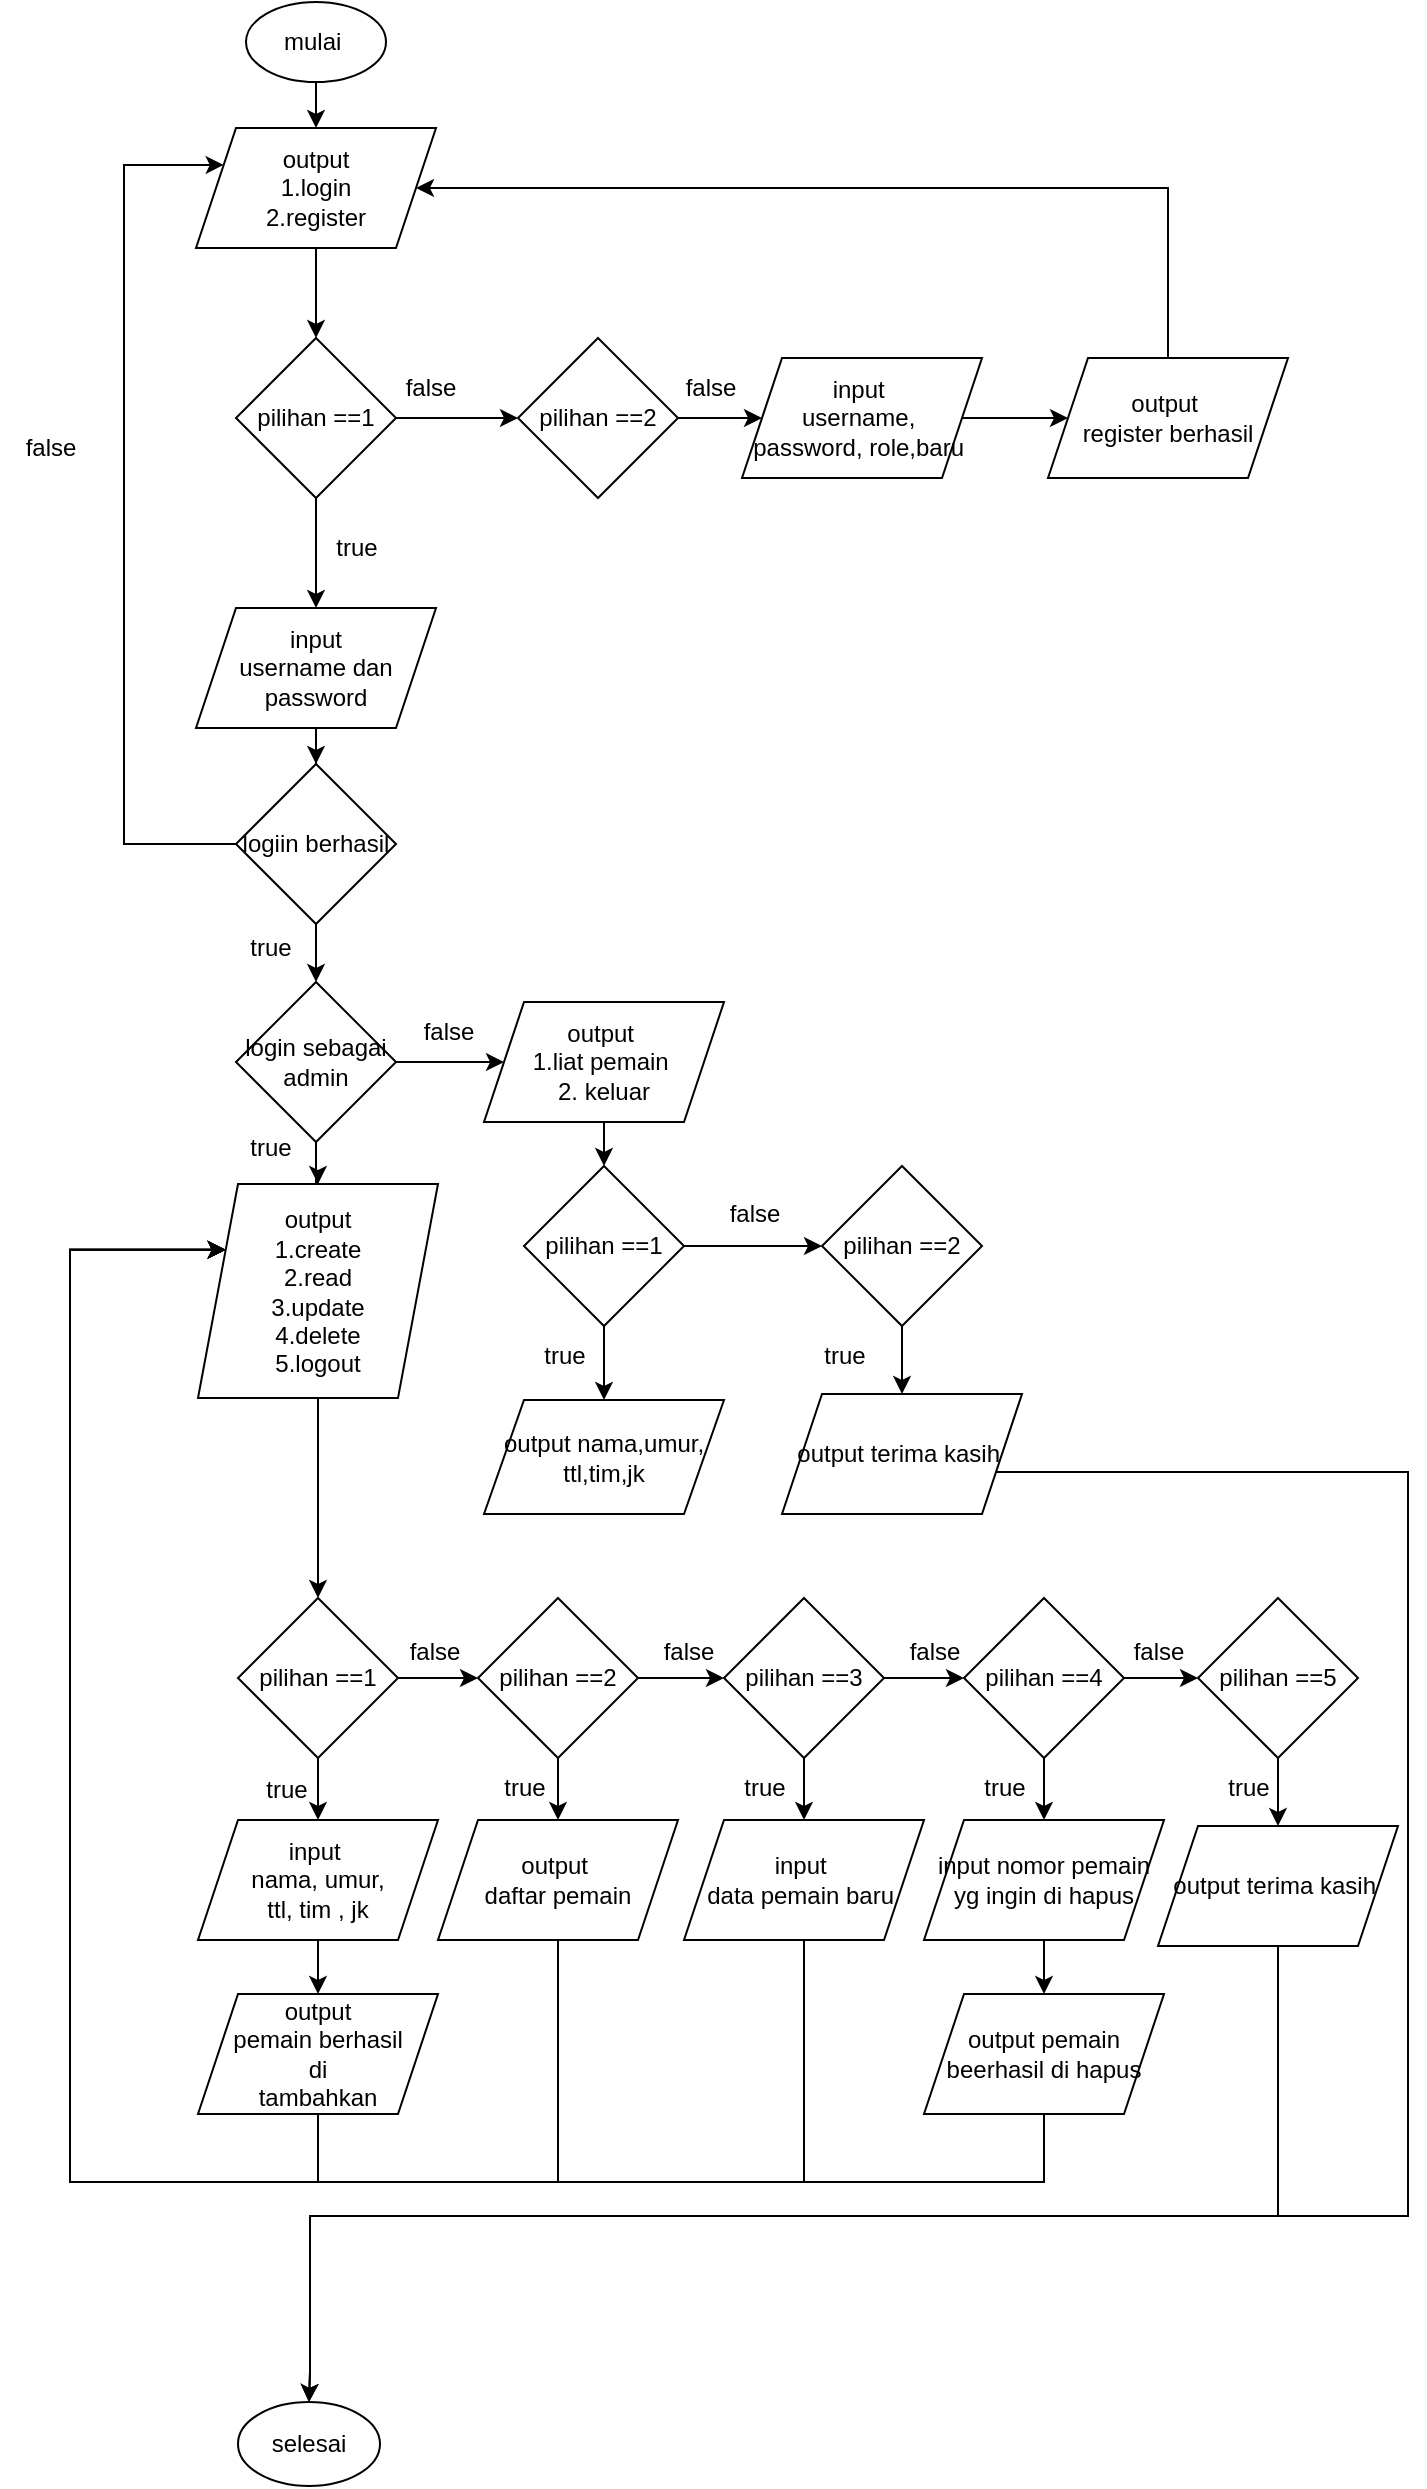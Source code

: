 <mxfile version="28.1.2">
  <diagram name="Page-1" id="1lkYnMquowkklSY6VM0o">
    <mxGraphModel dx="772" dy="501" grid="1" gridSize="10" guides="1" tooltips="1" connect="1" arrows="1" fold="1" page="1" pageScale="1" pageWidth="850" pageHeight="1100" math="0" shadow="0">
      <root>
        <mxCell id="0" />
        <mxCell id="1" parent="0" />
        <mxCell id="5ePUwFxq1oJSTYZyllmq-65" value="" style="edgeStyle=orthogonalEdgeStyle;rounded=0;orthogonalLoop=1;jettySize=auto;html=1;" edge="1" parent="1" source="5ePUwFxq1oJSTYZyllmq-66" target="5ePUwFxq1oJSTYZyllmq-80">
          <mxGeometry relative="1" as="geometry" />
        </mxCell>
        <mxCell id="5ePUwFxq1oJSTYZyllmq-66" value="mulai&amp;nbsp;" style="ellipse;whiteSpace=wrap;html=1;" vertex="1" parent="1">
          <mxGeometry x="408" y="50" width="70" height="40" as="geometry" />
        </mxCell>
        <mxCell id="5ePUwFxq1oJSTYZyllmq-67" value="" style="edgeStyle=orthogonalEdgeStyle;rounded=0;orthogonalLoop=1;jettySize=auto;html=1;" edge="1" parent="1" source="5ePUwFxq1oJSTYZyllmq-69" target="5ePUwFxq1oJSTYZyllmq-71">
          <mxGeometry relative="1" as="geometry" />
        </mxCell>
        <mxCell id="5ePUwFxq1oJSTYZyllmq-68" value="" style="edgeStyle=orthogonalEdgeStyle;rounded=0;orthogonalLoop=1;jettySize=auto;html=1;" edge="1" parent="1" source="5ePUwFxq1oJSTYZyllmq-69" target="5ePUwFxq1oJSTYZyllmq-73">
          <mxGeometry relative="1" as="geometry">
            <Array as="points">
              <mxPoint x="443" y="317" />
              <mxPoint x="443" y="317" />
            </Array>
          </mxGeometry>
        </mxCell>
        <mxCell id="5ePUwFxq1oJSTYZyllmq-69" value="pilihan ==1" style="rhombus;whiteSpace=wrap;html=1;" vertex="1" parent="1">
          <mxGeometry x="403" y="218" width="80" height="80" as="geometry" />
        </mxCell>
        <mxCell id="5ePUwFxq1oJSTYZyllmq-70" value="" style="edgeStyle=orthogonalEdgeStyle;rounded=0;orthogonalLoop=1;jettySize=auto;html=1;" edge="1" parent="1" source="5ePUwFxq1oJSTYZyllmq-71" target="5ePUwFxq1oJSTYZyllmq-75">
          <mxGeometry relative="1" as="geometry" />
        </mxCell>
        <mxCell id="5ePUwFxq1oJSTYZyllmq-71" value="pilihan ==2" style="rhombus;whiteSpace=wrap;html=1;" vertex="1" parent="1">
          <mxGeometry x="544" y="218" width="80" height="80" as="geometry" />
        </mxCell>
        <mxCell id="5ePUwFxq1oJSTYZyllmq-72" value="" style="edgeStyle=orthogonalEdgeStyle;rounded=0;orthogonalLoop=1;jettySize=auto;html=1;" edge="1" parent="1" source="5ePUwFxq1oJSTYZyllmq-73" target="5ePUwFxq1oJSTYZyllmq-78">
          <mxGeometry relative="1" as="geometry" />
        </mxCell>
        <mxCell id="5ePUwFxq1oJSTYZyllmq-73" value="input&lt;div&gt;&amp;nbsp;username dan&amp;nbsp;&lt;/div&gt;&lt;div&gt;password&lt;/div&gt;" style="shape=parallelogram;perimeter=parallelogramPerimeter;whiteSpace=wrap;html=1;fixedSize=1;" vertex="1" parent="1">
          <mxGeometry x="383" y="353" width="120" height="60" as="geometry" />
        </mxCell>
        <mxCell id="5ePUwFxq1oJSTYZyllmq-74" value="" style="edgeStyle=orthogonalEdgeStyle;rounded=0;orthogonalLoop=1;jettySize=auto;html=1;" edge="1" parent="1" source="5ePUwFxq1oJSTYZyllmq-75" target="5ePUwFxq1oJSTYZyllmq-100">
          <mxGeometry relative="1" as="geometry" />
        </mxCell>
        <mxCell id="5ePUwFxq1oJSTYZyllmq-75" value="input&amp;nbsp;&lt;div&gt;username,&amp;nbsp; password, role,baru&amp;nbsp;&lt;/div&gt;" style="shape=parallelogram;perimeter=parallelogramPerimeter;whiteSpace=wrap;html=1;fixedSize=1;" vertex="1" parent="1">
          <mxGeometry x="656" y="228" width="120" height="60" as="geometry" />
        </mxCell>
        <mxCell id="5ePUwFxq1oJSTYZyllmq-76" style="edgeStyle=orthogonalEdgeStyle;rounded=0;orthogonalLoop=1;jettySize=auto;html=1;entryX=0;entryY=0.25;entryDx=0;entryDy=0;" edge="1" parent="1" source="5ePUwFxq1oJSTYZyllmq-78" target="5ePUwFxq1oJSTYZyllmq-80">
          <mxGeometry relative="1" as="geometry">
            <Array as="points">
              <mxPoint x="347" y="471" />
              <mxPoint x="347" y="132" />
            </Array>
          </mxGeometry>
        </mxCell>
        <mxCell id="5ePUwFxq1oJSTYZyllmq-77" value="" style="edgeStyle=orthogonalEdgeStyle;rounded=0;orthogonalLoop=1;jettySize=auto;html=1;" edge="1" parent="1" source="5ePUwFxq1oJSTYZyllmq-78" target="5ePUwFxq1oJSTYZyllmq-127">
          <mxGeometry relative="1" as="geometry" />
        </mxCell>
        <mxCell id="5ePUwFxq1oJSTYZyllmq-78" value="logiin berhasil" style="rhombus;whiteSpace=wrap;html=1;" vertex="1" parent="1">
          <mxGeometry x="403" y="431" width="80" height="80" as="geometry" />
        </mxCell>
        <mxCell id="5ePUwFxq1oJSTYZyllmq-79" value="" style="edgeStyle=orthogonalEdgeStyle;rounded=0;orthogonalLoop=1;jettySize=auto;html=1;" edge="1" parent="1" source="5ePUwFxq1oJSTYZyllmq-80" target="5ePUwFxq1oJSTYZyllmq-69">
          <mxGeometry relative="1" as="geometry" />
        </mxCell>
        <mxCell id="5ePUwFxq1oJSTYZyllmq-80" value="output&lt;div&gt;1.login&lt;/div&gt;&lt;div&gt;2.register&lt;/div&gt;" style="shape=parallelogram;perimeter=parallelogramPerimeter;whiteSpace=wrap;html=1;fixedSize=1;" vertex="1" parent="1">
          <mxGeometry x="383" y="113" width="120" height="60" as="geometry" />
        </mxCell>
        <mxCell id="5ePUwFxq1oJSTYZyllmq-81" value="" style="edgeStyle=orthogonalEdgeStyle;rounded=0;orthogonalLoop=1;jettySize=auto;html=1;" edge="1" parent="1" source="5ePUwFxq1oJSTYZyllmq-82" target="5ePUwFxq1oJSTYZyllmq-85">
          <mxGeometry relative="1" as="geometry" />
        </mxCell>
        <mxCell id="5ePUwFxq1oJSTYZyllmq-82" value="output&lt;div&gt;1.create&lt;/div&gt;&lt;div&gt;2.read&lt;/div&gt;&lt;div&gt;3.update&lt;/div&gt;&lt;div&gt;4.delete&lt;/div&gt;&lt;div&gt;5.logout&lt;/div&gt;" style="shape=parallelogram;perimeter=parallelogramPerimeter;whiteSpace=wrap;html=1;fixedSize=1;" vertex="1" parent="1">
          <mxGeometry x="384" y="641" width="120" height="107" as="geometry" />
        </mxCell>
        <mxCell id="5ePUwFxq1oJSTYZyllmq-83" value="" style="edgeStyle=orthogonalEdgeStyle;rounded=0;orthogonalLoop=1;jettySize=auto;html=1;" edge="1" parent="1" source="5ePUwFxq1oJSTYZyllmq-85" target="5ePUwFxq1oJSTYZyllmq-88">
          <mxGeometry relative="1" as="geometry" />
        </mxCell>
        <mxCell id="5ePUwFxq1oJSTYZyllmq-84" value="" style="edgeStyle=orthogonalEdgeStyle;rounded=0;orthogonalLoop=1;jettySize=auto;html=1;" edge="1" parent="1" source="5ePUwFxq1oJSTYZyllmq-85" target="5ePUwFxq1oJSTYZyllmq-98">
          <mxGeometry relative="1" as="geometry" />
        </mxCell>
        <mxCell id="5ePUwFxq1oJSTYZyllmq-85" value="pilihan ==1" style="rhombus;whiteSpace=wrap;html=1;" vertex="1" parent="1">
          <mxGeometry x="404" y="848" width="80" height="80" as="geometry" />
        </mxCell>
        <mxCell id="5ePUwFxq1oJSTYZyllmq-86" value="" style="edgeStyle=orthogonalEdgeStyle;rounded=0;orthogonalLoop=1;jettySize=auto;html=1;" edge="1" parent="1" source="5ePUwFxq1oJSTYZyllmq-88" target="5ePUwFxq1oJSTYZyllmq-91">
          <mxGeometry relative="1" as="geometry" />
        </mxCell>
        <mxCell id="5ePUwFxq1oJSTYZyllmq-87" value="" style="edgeStyle=orthogonalEdgeStyle;rounded=0;orthogonalLoop=1;jettySize=auto;html=1;" edge="1" parent="1" source="5ePUwFxq1oJSTYZyllmq-88" target="5ePUwFxq1oJSTYZyllmq-109">
          <mxGeometry relative="1" as="geometry" />
        </mxCell>
        <mxCell id="5ePUwFxq1oJSTYZyllmq-88" value="pilihan ==2" style="rhombus;whiteSpace=wrap;html=1;" vertex="1" parent="1">
          <mxGeometry x="524" y="848" width="80" height="80" as="geometry" />
        </mxCell>
        <mxCell id="5ePUwFxq1oJSTYZyllmq-89" value="" style="edgeStyle=orthogonalEdgeStyle;rounded=0;orthogonalLoop=1;jettySize=auto;html=1;" edge="1" parent="1" source="5ePUwFxq1oJSTYZyllmq-91" target="5ePUwFxq1oJSTYZyllmq-94">
          <mxGeometry relative="1" as="geometry" />
        </mxCell>
        <mxCell id="5ePUwFxq1oJSTYZyllmq-90" value="" style="edgeStyle=orthogonalEdgeStyle;rounded=0;orthogonalLoop=1;jettySize=auto;html=1;" edge="1" parent="1" source="5ePUwFxq1oJSTYZyllmq-91" target="5ePUwFxq1oJSTYZyllmq-111">
          <mxGeometry relative="1" as="geometry" />
        </mxCell>
        <mxCell id="5ePUwFxq1oJSTYZyllmq-91" value="pilihan ==3" style="rhombus;whiteSpace=wrap;html=1;" vertex="1" parent="1">
          <mxGeometry x="647" y="848" width="80" height="80" as="geometry" />
        </mxCell>
        <mxCell id="5ePUwFxq1oJSTYZyllmq-92" value="" style="edgeStyle=orthogonalEdgeStyle;rounded=0;orthogonalLoop=1;jettySize=auto;html=1;" edge="1" parent="1" source="5ePUwFxq1oJSTYZyllmq-94" target="5ePUwFxq1oJSTYZyllmq-96">
          <mxGeometry relative="1" as="geometry" />
        </mxCell>
        <mxCell id="5ePUwFxq1oJSTYZyllmq-93" value="" style="edgeStyle=orthogonalEdgeStyle;rounded=0;orthogonalLoop=1;jettySize=auto;html=1;" edge="1" parent="1" source="5ePUwFxq1oJSTYZyllmq-94" target="5ePUwFxq1oJSTYZyllmq-115">
          <mxGeometry relative="1" as="geometry" />
        </mxCell>
        <mxCell id="5ePUwFxq1oJSTYZyllmq-94" value="pilihan ==4" style="rhombus;whiteSpace=wrap;html=1;" vertex="1" parent="1">
          <mxGeometry x="767" y="848" width="80" height="80" as="geometry" />
        </mxCell>
        <mxCell id="5ePUwFxq1oJSTYZyllmq-95" value="" style="edgeStyle=orthogonalEdgeStyle;rounded=0;orthogonalLoop=1;jettySize=auto;html=1;" edge="1" parent="1" source="5ePUwFxq1oJSTYZyllmq-96" target="5ePUwFxq1oJSTYZyllmq-121">
          <mxGeometry relative="1" as="geometry" />
        </mxCell>
        <mxCell id="5ePUwFxq1oJSTYZyllmq-96" value="pilihan ==5" style="rhombus;whiteSpace=wrap;html=1;" vertex="1" parent="1">
          <mxGeometry x="884" y="848" width="80" height="80" as="geometry" />
        </mxCell>
        <mxCell id="5ePUwFxq1oJSTYZyllmq-97" value="" style="edgeStyle=orthogonalEdgeStyle;rounded=0;orthogonalLoop=1;jettySize=auto;html=1;" edge="1" parent="1" source="5ePUwFxq1oJSTYZyllmq-98" target="5ePUwFxq1oJSTYZyllmq-102">
          <mxGeometry relative="1" as="geometry" />
        </mxCell>
        <mxCell id="5ePUwFxq1oJSTYZyllmq-98" value="input&amp;nbsp;&lt;div&gt;nama, umur,&lt;/div&gt;&lt;div&gt;ttl, tim , jk&lt;/div&gt;" style="shape=parallelogram;perimeter=parallelogramPerimeter;whiteSpace=wrap;html=1;fixedSize=1;" vertex="1" parent="1">
          <mxGeometry x="384" y="959" width="120" height="60" as="geometry" />
        </mxCell>
        <mxCell id="5ePUwFxq1oJSTYZyllmq-99" style="edgeStyle=orthogonalEdgeStyle;rounded=0;orthogonalLoop=1;jettySize=auto;html=1;entryX=1;entryY=0.5;entryDx=0;entryDy=0;" edge="1" parent="1" source="5ePUwFxq1oJSTYZyllmq-100" target="5ePUwFxq1oJSTYZyllmq-80">
          <mxGeometry relative="1" as="geometry">
            <mxPoint x="803" y="89" as="targetPoint" />
            <Array as="points">
              <mxPoint x="869" y="143" />
            </Array>
          </mxGeometry>
        </mxCell>
        <mxCell id="5ePUwFxq1oJSTYZyllmq-100" value="output&amp;nbsp;&lt;div&gt;register berhasil&lt;/div&gt;" style="shape=parallelogram;perimeter=parallelogramPerimeter;whiteSpace=wrap;html=1;fixedSize=1;" vertex="1" parent="1">
          <mxGeometry x="809" y="228" width="120" height="60" as="geometry" />
        </mxCell>
        <mxCell id="5ePUwFxq1oJSTYZyllmq-101" style="edgeStyle=orthogonalEdgeStyle;rounded=0;orthogonalLoop=1;jettySize=auto;html=1;entryX=0;entryY=0.25;entryDx=0;entryDy=0;" edge="1" parent="1" source="5ePUwFxq1oJSTYZyllmq-102" target="5ePUwFxq1oJSTYZyllmq-82">
          <mxGeometry relative="1" as="geometry">
            <Array as="points">
              <mxPoint x="444" y="1140" />
              <mxPoint x="320" y="1140" />
              <mxPoint x="320" y="674" />
            </Array>
          </mxGeometry>
        </mxCell>
        <mxCell id="5ePUwFxq1oJSTYZyllmq-102" value="output&lt;div&gt;pemain berhasil&lt;/div&gt;&lt;div&gt;&amp;nbsp;di&amp;nbsp;&lt;/div&gt;&lt;div&gt;tambahkan&lt;/div&gt;" style="shape=parallelogram;perimeter=parallelogramPerimeter;whiteSpace=wrap;html=1;fixedSize=1;" vertex="1" parent="1">
          <mxGeometry x="384" y="1046" width="120" height="60" as="geometry" />
        </mxCell>
        <mxCell id="5ePUwFxq1oJSTYZyllmq-103" value="" style="edgeStyle=orthogonalEdgeStyle;rounded=0;orthogonalLoop=1;jettySize=auto;html=1;" edge="1" parent="1" source="5ePUwFxq1oJSTYZyllmq-104" target="5ePUwFxq1oJSTYZyllmq-107">
          <mxGeometry relative="1" as="geometry" />
        </mxCell>
        <mxCell id="5ePUwFxq1oJSTYZyllmq-104" value="output&amp;nbsp;&lt;div&gt;1.liat pemain&amp;nbsp;&lt;/div&gt;&lt;div&gt;2. keluar&lt;/div&gt;" style="shape=parallelogram;perimeter=parallelogramPerimeter;whiteSpace=wrap;html=1;fixedSize=1;" vertex="1" parent="1">
          <mxGeometry x="527" y="550" width="120" height="60" as="geometry" />
        </mxCell>
        <mxCell id="5ePUwFxq1oJSTYZyllmq-105" value="" style="edgeStyle=orthogonalEdgeStyle;rounded=0;orthogonalLoop=1;jettySize=auto;html=1;" edge="1" parent="1" source="5ePUwFxq1oJSTYZyllmq-107" target="5ePUwFxq1oJSTYZyllmq-117">
          <mxGeometry relative="1" as="geometry" />
        </mxCell>
        <mxCell id="5ePUwFxq1oJSTYZyllmq-106" value="" style="edgeStyle=orthogonalEdgeStyle;rounded=0;orthogonalLoop=1;jettySize=auto;html=1;" edge="1" parent="1" source="5ePUwFxq1oJSTYZyllmq-107" target="5ePUwFxq1oJSTYZyllmq-119">
          <mxGeometry relative="1" as="geometry" />
        </mxCell>
        <mxCell id="5ePUwFxq1oJSTYZyllmq-107" value="pilihan ==1" style="rhombus;whiteSpace=wrap;html=1;" vertex="1" parent="1">
          <mxGeometry x="547" y="632" width="80" height="80" as="geometry" />
        </mxCell>
        <mxCell id="5ePUwFxq1oJSTYZyllmq-108" style="edgeStyle=orthogonalEdgeStyle;rounded=0;orthogonalLoop=1;jettySize=auto;html=1;entryX=0;entryY=0.25;entryDx=0;entryDy=0;" edge="1" parent="1" source="5ePUwFxq1oJSTYZyllmq-109" target="5ePUwFxq1oJSTYZyllmq-82">
          <mxGeometry relative="1" as="geometry">
            <Array as="points">
              <mxPoint x="564" y="1140" />
              <mxPoint x="320" y="1140" />
              <mxPoint x="320" y="674" />
            </Array>
          </mxGeometry>
        </mxCell>
        <mxCell id="5ePUwFxq1oJSTYZyllmq-109" value="output&amp;nbsp;&lt;div&gt;daftar pemain&lt;/div&gt;" style="shape=parallelogram;perimeter=parallelogramPerimeter;whiteSpace=wrap;html=1;fixedSize=1;" vertex="1" parent="1">
          <mxGeometry x="504" y="959" width="120" height="60" as="geometry" />
        </mxCell>
        <mxCell id="5ePUwFxq1oJSTYZyllmq-129" style="edgeStyle=orthogonalEdgeStyle;rounded=0;orthogonalLoop=1;jettySize=auto;html=1;entryX=0;entryY=0.25;entryDx=0;entryDy=0;" edge="1" parent="1" source="5ePUwFxq1oJSTYZyllmq-111" target="5ePUwFxq1oJSTYZyllmq-82">
          <mxGeometry relative="1" as="geometry">
            <Array as="points">
              <mxPoint x="687" y="1140" />
              <mxPoint x="320" y="1140" />
              <mxPoint x="320" y="674" />
            </Array>
          </mxGeometry>
        </mxCell>
        <mxCell id="5ePUwFxq1oJSTYZyllmq-111" value="input&amp;nbsp;&lt;div&gt;data pemain baru&amp;nbsp;&lt;/div&gt;" style="shape=parallelogram;perimeter=parallelogramPerimeter;whiteSpace=wrap;html=1;fixedSize=1;" vertex="1" parent="1">
          <mxGeometry x="627" y="959" width="120" height="60" as="geometry" />
        </mxCell>
        <mxCell id="5ePUwFxq1oJSTYZyllmq-114" value="" style="edgeStyle=orthogonalEdgeStyle;rounded=0;orthogonalLoop=1;jettySize=auto;html=1;" edge="1" parent="1" source="5ePUwFxq1oJSTYZyllmq-115" target="5ePUwFxq1oJSTYZyllmq-116">
          <mxGeometry relative="1" as="geometry" />
        </mxCell>
        <mxCell id="5ePUwFxq1oJSTYZyllmq-115" value="input nomor pemain yg ingin di hapus" style="shape=parallelogram;perimeter=parallelogramPerimeter;whiteSpace=wrap;html=1;fixedSize=1;" vertex="1" parent="1">
          <mxGeometry x="747" y="959" width="120" height="60" as="geometry" />
        </mxCell>
        <mxCell id="5ePUwFxq1oJSTYZyllmq-116" value="output pemain beerhasil di hapus" style="shape=parallelogram;perimeter=parallelogramPerimeter;whiteSpace=wrap;html=1;fixedSize=1;" vertex="1" parent="1">
          <mxGeometry x="747" y="1046" width="120" height="60" as="geometry" />
        </mxCell>
        <mxCell id="5ePUwFxq1oJSTYZyllmq-117" value="output nama,umur,&lt;div&gt;ttl,tim,jk&lt;/div&gt;" style="shape=parallelogram;perimeter=parallelogramPerimeter;whiteSpace=wrap;html=1;fixedSize=1;" vertex="1" parent="1">
          <mxGeometry x="527" y="749" width="120" height="57" as="geometry" />
        </mxCell>
        <mxCell id="5ePUwFxq1oJSTYZyllmq-118" value="" style="edgeStyle=orthogonalEdgeStyle;rounded=0;orthogonalLoop=1;jettySize=auto;html=1;" edge="1" parent="1" source="5ePUwFxq1oJSTYZyllmq-119" target="5ePUwFxq1oJSTYZyllmq-123">
          <mxGeometry relative="1" as="geometry" />
        </mxCell>
        <mxCell id="5ePUwFxq1oJSTYZyllmq-119" value="pilihan ==2" style="rhombus;whiteSpace=wrap;html=1;" vertex="1" parent="1">
          <mxGeometry x="696" y="632" width="80" height="80" as="geometry" />
        </mxCell>
        <mxCell id="5ePUwFxq1oJSTYZyllmq-120" style="edgeStyle=orthogonalEdgeStyle;rounded=0;orthogonalLoop=1;jettySize=auto;html=1;entryX=0.5;entryY=0;entryDx=0;entryDy=0;" edge="1" parent="1" source="5ePUwFxq1oJSTYZyllmq-121" target="5ePUwFxq1oJSTYZyllmq-124">
          <mxGeometry relative="1" as="geometry">
            <Array as="points">
              <mxPoint x="924" y="1157" />
              <mxPoint x="440" y="1157" />
              <mxPoint x="440" y="1235" />
            </Array>
          </mxGeometry>
        </mxCell>
        <mxCell id="5ePUwFxq1oJSTYZyllmq-121" value="output terima kasih&amp;nbsp;" style="shape=parallelogram;perimeter=parallelogramPerimeter;whiteSpace=wrap;html=1;fixedSize=1;" vertex="1" parent="1">
          <mxGeometry x="864" y="962" width="120" height="60" as="geometry" />
        </mxCell>
        <mxCell id="5ePUwFxq1oJSTYZyllmq-122" style="edgeStyle=orthogonalEdgeStyle;rounded=0;orthogonalLoop=1;jettySize=auto;html=1;entryX=0.5;entryY=0;entryDx=0;entryDy=0;" edge="1" parent="1" source="5ePUwFxq1oJSTYZyllmq-123" target="5ePUwFxq1oJSTYZyllmq-124">
          <mxGeometry relative="1" as="geometry">
            <Array as="points">
              <mxPoint x="989" y="785" />
              <mxPoint x="989" y="1157" />
              <mxPoint x="440" y="1157" />
              <mxPoint x="440" y="1235" />
            </Array>
          </mxGeometry>
        </mxCell>
        <mxCell id="5ePUwFxq1oJSTYZyllmq-123" value="output terima kasih&amp;nbsp;" style="shape=parallelogram;perimeter=parallelogramPerimeter;whiteSpace=wrap;html=1;fixedSize=1;" vertex="1" parent="1">
          <mxGeometry x="676" y="746" width="120" height="60" as="geometry" />
        </mxCell>
        <mxCell id="5ePUwFxq1oJSTYZyllmq-124" value="selesai" style="ellipse;whiteSpace=wrap;html=1;" vertex="1" parent="1">
          <mxGeometry x="404" y="1250" width="71" height="42" as="geometry" />
        </mxCell>
        <mxCell id="5ePUwFxq1oJSTYZyllmq-125" value="" style="edgeStyle=orthogonalEdgeStyle;rounded=0;orthogonalLoop=1;jettySize=auto;html=1;" edge="1" parent="1" source="5ePUwFxq1oJSTYZyllmq-127" target="5ePUwFxq1oJSTYZyllmq-82">
          <mxGeometry relative="1" as="geometry" />
        </mxCell>
        <mxCell id="5ePUwFxq1oJSTYZyllmq-126" value="" style="edgeStyle=orthogonalEdgeStyle;rounded=0;orthogonalLoop=1;jettySize=auto;html=1;" edge="1" parent="1" source="5ePUwFxq1oJSTYZyllmq-127" target="5ePUwFxq1oJSTYZyllmq-104">
          <mxGeometry relative="1" as="geometry" />
        </mxCell>
        <mxCell id="5ePUwFxq1oJSTYZyllmq-127" value="login sebagai admin" style="rhombus;whiteSpace=wrap;html=1;" vertex="1" parent="1">
          <mxGeometry x="403" y="540" width="80" height="80" as="geometry" />
        </mxCell>
        <mxCell id="5ePUwFxq1oJSTYZyllmq-128" style="edgeStyle=orthogonalEdgeStyle;rounded=0;orthogonalLoop=1;jettySize=auto;html=1;entryX=0;entryY=0.25;entryDx=0;entryDy=0;" edge="1" parent="1" source="5ePUwFxq1oJSTYZyllmq-116" target="5ePUwFxq1oJSTYZyllmq-82">
          <mxGeometry relative="1" as="geometry">
            <Array as="points">
              <mxPoint x="807" y="1140" />
              <mxPoint x="320" y="1140" />
              <mxPoint x="320" y="674" />
            </Array>
          </mxGeometry>
        </mxCell>
        <mxCell id="5ePUwFxq1oJSTYZyllmq-130" value="true" style="text;html=1;align=center;verticalAlign=middle;resizable=0;points=[];autosize=1;strokeColor=none;fillColor=none;" vertex="1" parent="1">
          <mxGeometry x="443" y="308" width="40" height="30" as="geometry" />
        </mxCell>
        <mxCell id="5ePUwFxq1oJSTYZyllmq-131" value="false" style="text;html=1;align=center;verticalAlign=middle;resizable=0;points=[];autosize=1;strokeColor=none;fillColor=none;" vertex="1" parent="1">
          <mxGeometry x="475" y="228" width="50" height="30" as="geometry" />
        </mxCell>
        <mxCell id="5ePUwFxq1oJSTYZyllmq-132" value="false" style="text;html=1;align=center;verticalAlign=middle;resizable=0;points=[];autosize=1;strokeColor=none;fillColor=none;" vertex="1" parent="1">
          <mxGeometry x="615" y="228" width="50" height="30" as="geometry" />
        </mxCell>
        <mxCell id="5ePUwFxq1oJSTYZyllmq-133" value="true" style="text;html=1;align=center;verticalAlign=middle;resizable=0;points=[];autosize=1;strokeColor=none;fillColor=none;" vertex="1" parent="1">
          <mxGeometry x="400" y="508" width="40" height="30" as="geometry" />
        </mxCell>
        <mxCell id="5ePUwFxq1oJSTYZyllmq-134" value="false" style="text;html=1;align=center;verticalAlign=middle;resizable=0;points=[];autosize=1;strokeColor=none;fillColor=none;" vertex="1" parent="1">
          <mxGeometry x="285" y="258" width="50" height="30" as="geometry" />
        </mxCell>
        <mxCell id="5ePUwFxq1oJSTYZyllmq-135" value="true" style="text;html=1;align=center;verticalAlign=middle;resizable=0;points=[];autosize=1;strokeColor=none;fillColor=none;" vertex="1" parent="1">
          <mxGeometry x="400" y="608" width="40" height="30" as="geometry" />
        </mxCell>
        <mxCell id="5ePUwFxq1oJSTYZyllmq-136" value="false" style="text;html=1;align=center;verticalAlign=middle;resizable=0;points=[];autosize=1;strokeColor=none;fillColor=none;" vertex="1" parent="1">
          <mxGeometry x="484" y="550" width="50" height="30" as="geometry" />
        </mxCell>
        <mxCell id="5ePUwFxq1oJSTYZyllmq-137" value="true" style="text;html=1;align=center;verticalAlign=middle;resizable=0;points=[];autosize=1;strokeColor=none;fillColor=none;" vertex="1" parent="1">
          <mxGeometry x="547" y="712" width="40" height="30" as="geometry" />
        </mxCell>
        <mxCell id="5ePUwFxq1oJSTYZyllmq-138" value="true" style="text;html=1;align=center;verticalAlign=middle;resizable=0;points=[];autosize=1;strokeColor=none;fillColor=none;" vertex="1" parent="1">
          <mxGeometry x="687" y="712" width="40" height="30" as="geometry" />
        </mxCell>
        <mxCell id="5ePUwFxq1oJSTYZyllmq-139" value="true" style="text;html=1;align=center;verticalAlign=middle;resizable=0;points=[];autosize=1;strokeColor=none;fillColor=none;" vertex="1" parent="1">
          <mxGeometry x="408" y="929" width="40" height="30" as="geometry" />
        </mxCell>
        <mxCell id="5ePUwFxq1oJSTYZyllmq-140" value="true" style="text;html=1;align=center;verticalAlign=middle;resizable=0;points=[];autosize=1;strokeColor=none;fillColor=none;" vertex="1" parent="1">
          <mxGeometry x="527" y="928" width="40" height="30" as="geometry" />
        </mxCell>
        <mxCell id="5ePUwFxq1oJSTYZyllmq-141" value="true" style="text;html=1;align=center;verticalAlign=middle;resizable=0;points=[];autosize=1;strokeColor=none;fillColor=none;" vertex="1" parent="1">
          <mxGeometry x="647" y="928" width="40" height="30" as="geometry" />
        </mxCell>
        <mxCell id="5ePUwFxq1oJSTYZyllmq-142" value="true" style="text;html=1;align=center;verticalAlign=middle;resizable=0;points=[];autosize=1;strokeColor=none;fillColor=none;" vertex="1" parent="1">
          <mxGeometry x="767" y="928" width="40" height="30" as="geometry" />
        </mxCell>
        <mxCell id="5ePUwFxq1oJSTYZyllmq-143" value="true" style="text;html=1;align=center;verticalAlign=middle;resizable=0;points=[];autosize=1;strokeColor=none;fillColor=none;" vertex="1" parent="1">
          <mxGeometry x="889" y="928" width="40" height="30" as="geometry" />
        </mxCell>
        <mxCell id="5ePUwFxq1oJSTYZyllmq-144" value="false" style="text;html=1;align=center;verticalAlign=middle;resizable=0;points=[];autosize=1;strokeColor=none;fillColor=none;" vertex="1" parent="1">
          <mxGeometry x="637" y="641" width="50" height="30" as="geometry" />
        </mxCell>
        <mxCell id="5ePUwFxq1oJSTYZyllmq-145" value="false" style="text;html=1;align=center;verticalAlign=middle;resizable=0;points=[];autosize=1;strokeColor=none;fillColor=none;" vertex="1" parent="1">
          <mxGeometry x="477" y="860" width="50" height="30" as="geometry" />
        </mxCell>
        <mxCell id="5ePUwFxq1oJSTYZyllmq-146" value="false" style="text;html=1;align=center;verticalAlign=middle;resizable=0;points=[];autosize=1;strokeColor=none;fillColor=none;" vertex="1" parent="1">
          <mxGeometry x="604" y="860" width="50" height="30" as="geometry" />
        </mxCell>
        <mxCell id="5ePUwFxq1oJSTYZyllmq-147" value="false" style="text;html=1;align=center;verticalAlign=middle;resizable=0;points=[];autosize=1;strokeColor=none;fillColor=none;" vertex="1" parent="1">
          <mxGeometry x="727" y="860" width="50" height="30" as="geometry" />
        </mxCell>
        <mxCell id="5ePUwFxq1oJSTYZyllmq-148" value="false" style="text;html=1;align=center;verticalAlign=middle;resizable=0;points=[];autosize=1;strokeColor=none;fillColor=none;" vertex="1" parent="1">
          <mxGeometry x="839" y="860" width="50" height="30" as="geometry" />
        </mxCell>
      </root>
    </mxGraphModel>
  </diagram>
</mxfile>
